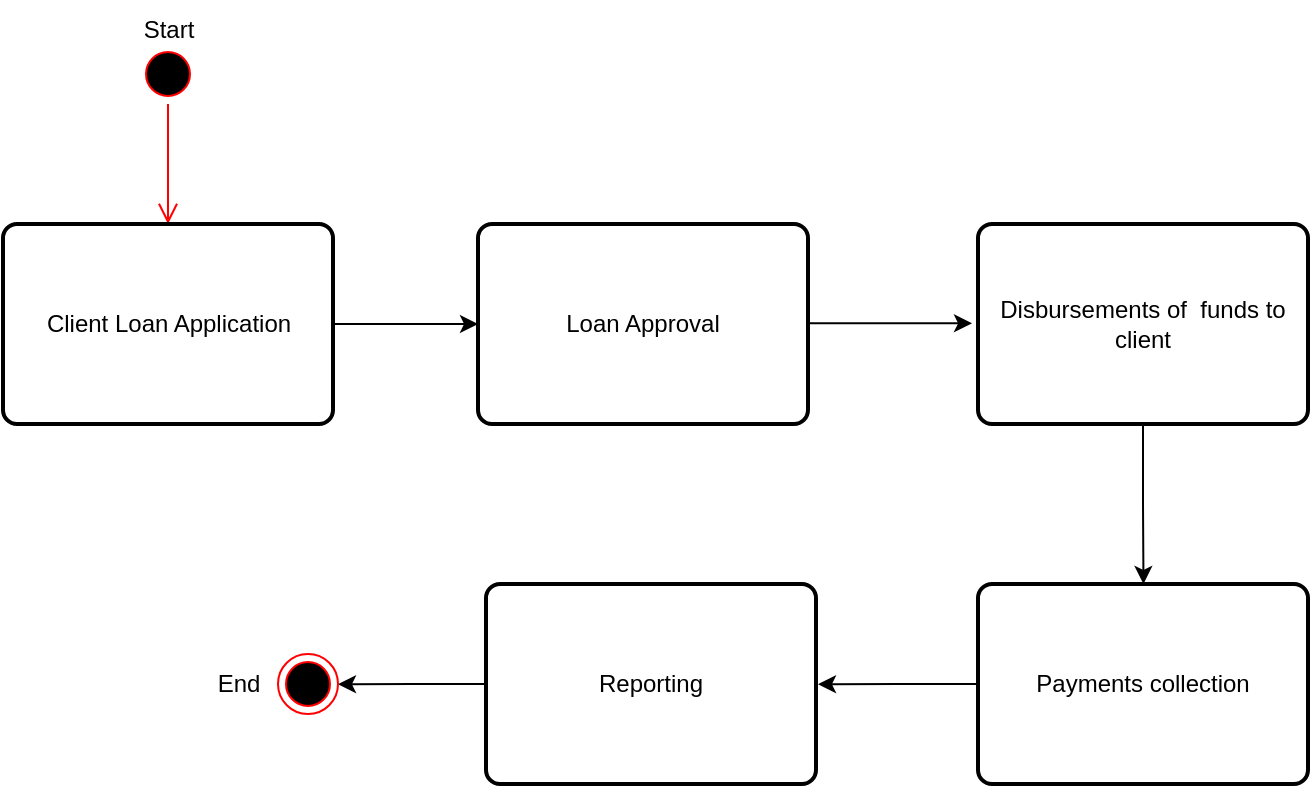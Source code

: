 <mxfile version="24.7.12">
  <diagram name="Page-1" id="qDtt5_w0MwEHDzukyG0I">
    <mxGraphModel dx="925" dy="476" grid="1" gridSize="10" guides="1" tooltips="1" connect="1" arrows="1" fold="1" page="1" pageScale="1" pageWidth="3300" pageHeight="4681" math="0" shadow="0">
      <root>
        <mxCell id="0" />
        <mxCell id="1" parent="0" />
        <mxCell id="lOQw1_V1_3Y-CnLFvXQK-3" value="" style="ellipse;html=1;shape=startState;fillColor=#000000;strokeColor=#ff0000;" vertex="1" parent="1">
          <mxGeometry x="700" y="80" width="30" height="30" as="geometry" />
        </mxCell>
        <mxCell id="lOQw1_V1_3Y-CnLFvXQK-4" value="" style="edgeStyle=orthogonalEdgeStyle;html=1;verticalAlign=bottom;endArrow=open;endSize=8;strokeColor=#ff0000;rounded=0;" edge="1" source="lOQw1_V1_3Y-CnLFvXQK-3" parent="1">
          <mxGeometry relative="1" as="geometry">
            <mxPoint x="715" y="170" as="targetPoint" />
          </mxGeometry>
        </mxCell>
        <mxCell id="lOQw1_V1_3Y-CnLFvXQK-14" style="edgeStyle=orthogonalEdgeStyle;rounded=0;orthogonalLoop=1;jettySize=auto;html=1;exitX=1;exitY=0.5;exitDx=0;exitDy=0;entryX=0;entryY=0.5;entryDx=0;entryDy=0;" edge="1" parent="1" source="lOQw1_V1_3Y-CnLFvXQK-5" target="lOQw1_V1_3Y-CnLFvXQK-8">
          <mxGeometry relative="1" as="geometry" />
        </mxCell>
        <mxCell id="lOQw1_V1_3Y-CnLFvXQK-5" value="Client Loan Application" style="rounded=1;whiteSpace=wrap;html=1;absoluteArcSize=1;arcSize=14;strokeWidth=2;" vertex="1" parent="1">
          <mxGeometry x="632.5" y="170" width="165" height="100" as="geometry" />
        </mxCell>
        <mxCell id="lOQw1_V1_3Y-CnLFvXQK-8" value="Loan Approval" style="rounded=1;whiteSpace=wrap;html=1;absoluteArcSize=1;arcSize=14;strokeWidth=2;" vertex="1" parent="1">
          <mxGeometry x="870" y="170" width="165" height="100" as="geometry" />
        </mxCell>
        <mxCell id="lOQw1_V1_3Y-CnLFvXQK-15" style="edgeStyle=orthogonalEdgeStyle;rounded=0;orthogonalLoop=1;jettySize=auto;html=1;exitX=0.5;exitY=1;exitDx=0;exitDy=0;" edge="1" parent="1" source="lOQw1_V1_3Y-CnLFvXQK-9">
          <mxGeometry relative="1" as="geometry">
            <mxPoint x="1202.742" y="350" as="targetPoint" />
          </mxGeometry>
        </mxCell>
        <mxCell id="lOQw1_V1_3Y-CnLFvXQK-9" value="Disbursements of&amp;nbsp; funds to client" style="rounded=1;whiteSpace=wrap;html=1;absoluteArcSize=1;arcSize=14;strokeWidth=2;" vertex="1" parent="1">
          <mxGeometry x="1120" y="170" width="165" height="100" as="geometry" />
        </mxCell>
        <mxCell id="lOQw1_V1_3Y-CnLFvXQK-12" style="edgeStyle=orthogonalEdgeStyle;rounded=0;orthogonalLoop=1;jettySize=auto;html=1;exitX=1;exitY=0.5;exitDx=0;exitDy=0;" edge="1" parent="1">
          <mxGeometry relative="1" as="geometry">
            <mxPoint x="1117" y="219.68" as="targetPoint" />
            <mxPoint x="1035" y="219.68" as="sourcePoint" />
          </mxGeometry>
        </mxCell>
        <mxCell id="lOQw1_V1_3Y-CnLFvXQK-17" style="edgeStyle=orthogonalEdgeStyle;rounded=0;orthogonalLoop=1;jettySize=auto;html=1;exitX=0;exitY=0.5;exitDx=0;exitDy=0;" edge="1" parent="1" source="lOQw1_V1_3Y-CnLFvXQK-16">
          <mxGeometry relative="1" as="geometry">
            <mxPoint x="1040" y="400.129" as="targetPoint" />
          </mxGeometry>
        </mxCell>
        <mxCell id="lOQw1_V1_3Y-CnLFvXQK-16" value="Payments collection" style="rounded=1;whiteSpace=wrap;html=1;absoluteArcSize=1;arcSize=14;strokeWidth=2;" vertex="1" parent="1">
          <mxGeometry x="1120" y="350" width="165" height="100" as="geometry" />
        </mxCell>
        <mxCell id="lOQw1_V1_3Y-CnLFvXQK-19" style="edgeStyle=orthogonalEdgeStyle;rounded=0;orthogonalLoop=1;jettySize=auto;html=1;exitX=0;exitY=0.5;exitDx=0;exitDy=0;" edge="1" parent="1" source="lOQw1_V1_3Y-CnLFvXQK-18">
          <mxGeometry relative="1" as="geometry">
            <mxPoint x="800" y="400.129" as="targetPoint" />
          </mxGeometry>
        </mxCell>
        <mxCell id="lOQw1_V1_3Y-CnLFvXQK-18" value="Reporting" style="rounded=1;whiteSpace=wrap;html=1;absoluteArcSize=1;arcSize=14;strokeWidth=2;" vertex="1" parent="1">
          <mxGeometry x="874" y="350" width="165" height="100" as="geometry" />
        </mxCell>
        <mxCell id="lOQw1_V1_3Y-CnLFvXQK-21" value="" style="ellipse;html=1;shape=endState;fillColor=#000000;strokeColor=#ff0000;" vertex="1" parent="1">
          <mxGeometry x="770" y="385" width="30" height="30" as="geometry" />
        </mxCell>
        <mxCell id="lOQw1_V1_3Y-CnLFvXQK-22" value="End" style="text;html=1;align=center;verticalAlign=middle;resizable=0;points=[];autosize=1;strokeColor=none;fillColor=none;" vertex="1" parent="1">
          <mxGeometry x="730" y="385" width="40" height="30" as="geometry" />
        </mxCell>
        <mxCell id="lOQw1_V1_3Y-CnLFvXQK-23" value="Start" style="text;html=1;align=center;verticalAlign=middle;resizable=0;points=[];autosize=1;strokeColor=none;fillColor=none;" vertex="1" parent="1">
          <mxGeometry x="690" y="58" width="50" height="30" as="geometry" />
        </mxCell>
      </root>
    </mxGraphModel>
  </diagram>
</mxfile>
